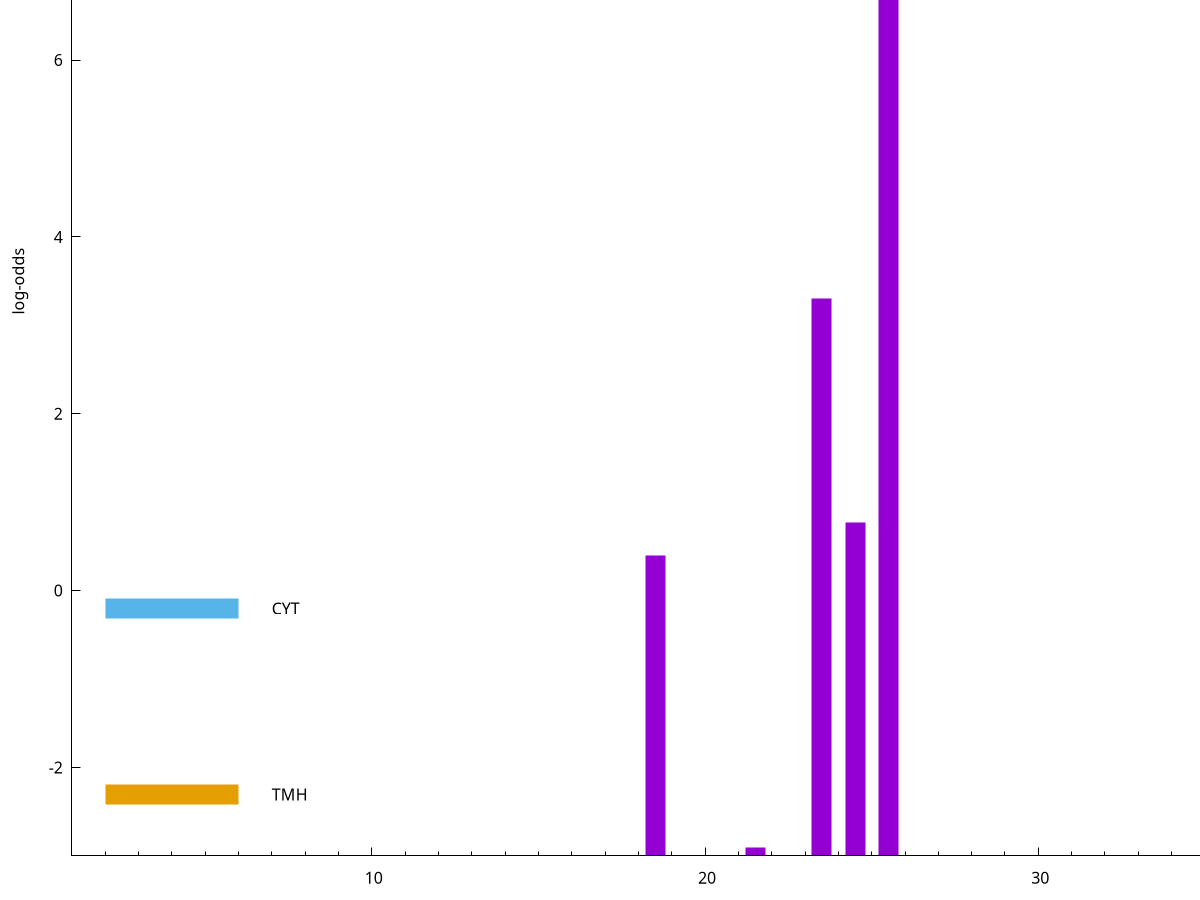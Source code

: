 set title "LipoP predictions for SRR5666573.gff"
set size 2., 1.4
set xrange [1:70] 
set mxtics 10
set yrange [-3:10]
set y2range [0:13]
set ylabel "log-odds"
set term postscript eps color solid "Helvetica" 30
set output "SRR5666573.gff17.eps"
set arrow from 2,8.06451 to 6,8.06451 nohead lt 1 lw 20
set label "SpI" at 7,8.06451
set arrow from 2,-0.200913 to 6,-0.200913 nohead lt 3 lw 20
set label "CYT" at 7,-0.200913
set arrow from 2,-2.30536 to 6,-2.30536 nohead lt 4 lw 20
set label "TMH" at 7,-2.30536
set arrow from 2,8.06451 to 6,8.06451 nohead lt 1 lw 20
set label "SpI" at 7,8.06451
# NOTE: The scores below are the log-odds scores with the threshold
# NOTE: subtracted (a hack to make gnuplot make the histogram all
# NOTE: look nice).
plot "-" axes x1y2 title "" with impulses lt 1 lw 20
25.500000 10.991750
23.500000 6.302000
24.500000 3.772477
18.500000 3.393973
21.500000 0.097580
e
exit
